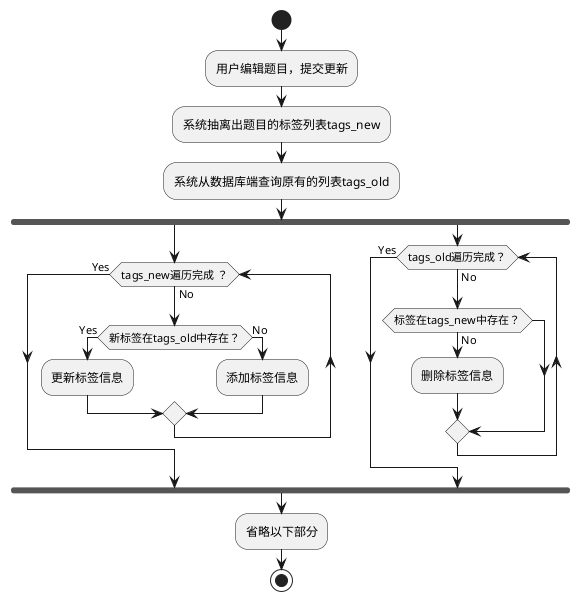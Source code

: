 skinparam classFontSize 10.5


@startuml

start

:用户编辑题目，提交更新;
:系统抽离出题目的标签列表tags_new;
:系统从数据库端查询原有的列表tags_old;
fork
while (tags_new遍历完成 ？) is (No)
	if (新标签在tags_old中存在？) then (Yes)
		:更新标签信息;
	else (No)
		:添加标签信息;
	endif
endwhile (Yes)
fork again
while (tags_old遍历完成？) is (No)
	if (标签在tags_new中存在？) then (No)
		:删除标签信息;
	endif
endwhile (Yes)
end fork
:省略以下部分;

stop

@enduml